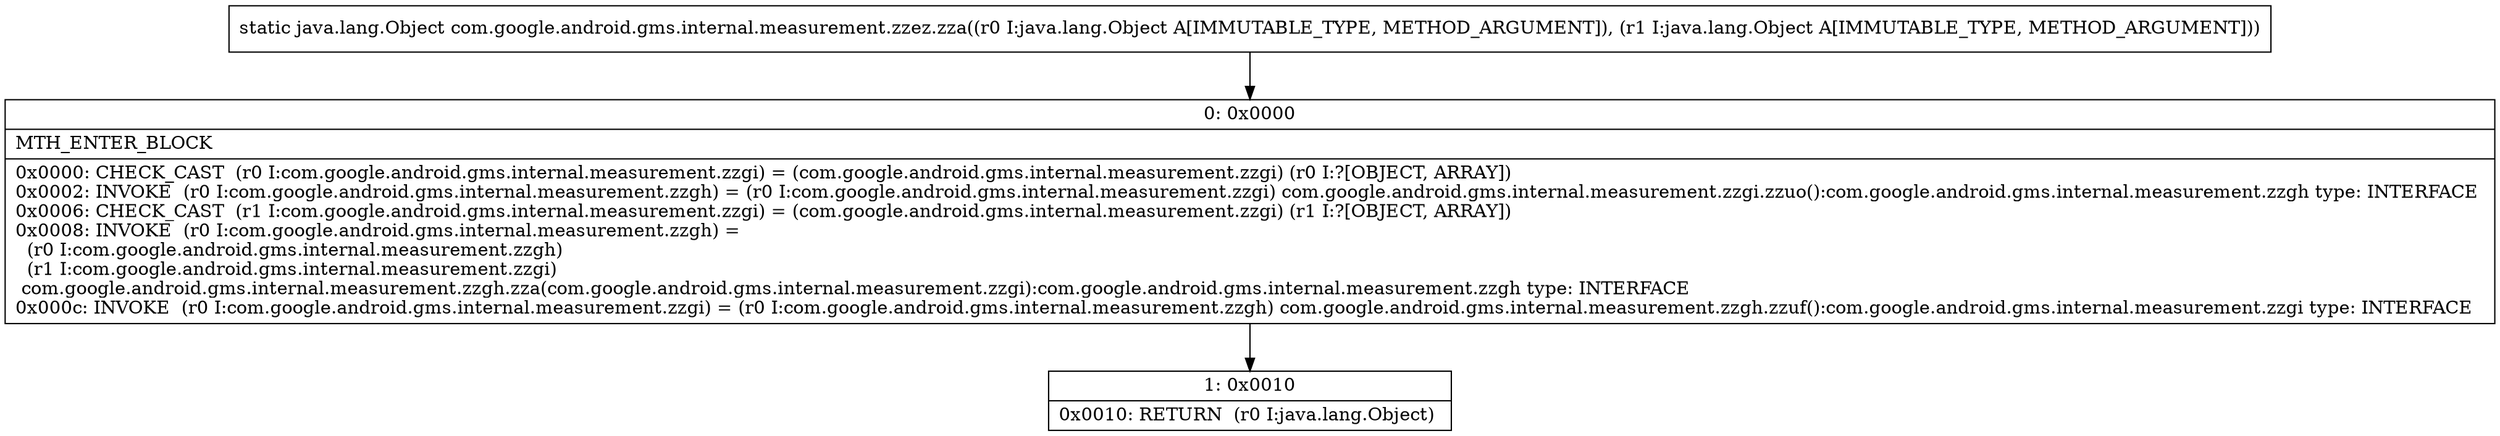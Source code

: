 digraph "CFG forcom.google.android.gms.internal.measurement.zzez.zza(Ljava\/lang\/Object;Ljava\/lang\/Object;)Ljava\/lang\/Object;" {
Node_0 [shape=record,label="{0\:\ 0x0000|MTH_ENTER_BLOCK\l|0x0000: CHECK_CAST  (r0 I:com.google.android.gms.internal.measurement.zzgi) = (com.google.android.gms.internal.measurement.zzgi) (r0 I:?[OBJECT, ARRAY]) \l0x0002: INVOKE  (r0 I:com.google.android.gms.internal.measurement.zzgh) = (r0 I:com.google.android.gms.internal.measurement.zzgi) com.google.android.gms.internal.measurement.zzgi.zzuo():com.google.android.gms.internal.measurement.zzgh type: INTERFACE \l0x0006: CHECK_CAST  (r1 I:com.google.android.gms.internal.measurement.zzgi) = (com.google.android.gms.internal.measurement.zzgi) (r1 I:?[OBJECT, ARRAY]) \l0x0008: INVOKE  (r0 I:com.google.android.gms.internal.measurement.zzgh) = \l  (r0 I:com.google.android.gms.internal.measurement.zzgh)\l  (r1 I:com.google.android.gms.internal.measurement.zzgi)\l com.google.android.gms.internal.measurement.zzgh.zza(com.google.android.gms.internal.measurement.zzgi):com.google.android.gms.internal.measurement.zzgh type: INTERFACE \l0x000c: INVOKE  (r0 I:com.google.android.gms.internal.measurement.zzgi) = (r0 I:com.google.android.gms.internal.measurement.zzgh) com.google.android.gms.internal.measurement.zzgh.zzuf():com.google.android.gms.internal.measurement.zzgi type: INTERFACE \l}"];
Node_1 [shape=record,label="{1\:\ 0x0010|0x0010: RETURN  (r0 I:java.lang.Object) \l}"];
MethodNode[shape=record,label="{static java.lang.Object com.google.android.gms.internal.measurement.zzez.zza((r0 I:java.lang.Object A[IMMUTABLE_TYPE, METHOD_ARGUMENT]), (r1 I:java.lang.Object A[IMMUTABLE_TYPE, METHOD_ARGUMENT])) }"];
MethodNode -> Node_0;
Node_0 -> Node_1;
}

